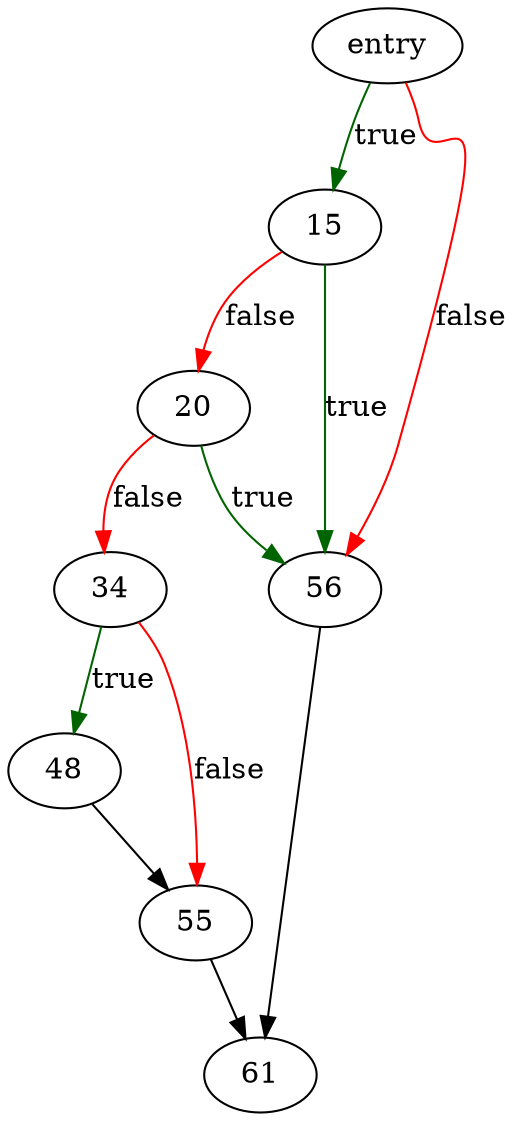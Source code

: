 digraph "sqlite3AddCheckConstraint" {
	// Node definitions.
	2 [label=entry];
	15;
	20;
	34;
	48;
	55;
	56;
	61;

	// Edge definitions.
	2 -> 15 [
		color=darkgreen
		label=true
	];
	2 -> 56 [
		color=red
		label=false
	];
	15 -> 20 [
		color=red
		label=false
	];
	15 -> 56 [
		color=darkgreen
		label=true
	];
	20 -> 34 [
		color=red
		label=false
	];
	20 -> 56 [
		color=darkgreen
		label=true
	];
	34 -> 48 [
		color=darkgreen
		label=true
	];
	34 -> 55 [
		color=red
		label=false
	];
	48 -> 55;
	55 -> 61;
	56 -> 61;
}